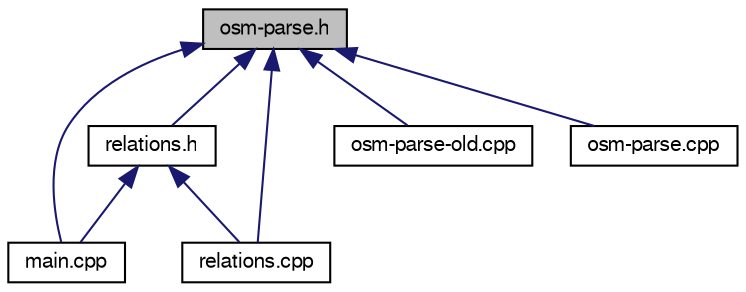 digraph G
{
  bgcolor="transparent";
  edge [fontname="FreeSans",fontsize="10",labelfontname="FreeSans",labelfontsize="10"];
  node [fontname="FreeSans",fontsize="10",shape=record];
  Node1 [label="osm-parse.h",height=0.2,width=0.4,color="black", fillcolor="grey75", style="filled" fontcolor="black"];
  Node1 -> Node2 [dir=back,color="midnightblue",fontsize="10",style="solid",fontname="FreeSans"];
  Node2 [label="main.cpp",height=0.2,width=0.4,color="black",URL="$main_8cpp.html",tooltip="Main function."];
  Node1 -> Node3 [dir=back,color="midnightblue",fontsize="10",style="solid",fontname="FreeSans"];
  Node3 [label="relations.h",height=0.2,width=0.4,color="black",URL="$relations_8h.html",tooltip="Create altitude relations from an OSMData object."];
  Node3 -> Node2 [dir=back,color="midnightblue",fontsize="10",style="solid",fontname="FreeSans"];
  Node3 -> Node4 [dir=back,color="midnightblue",fontsize="10",style="solid",fontname="FreeSans"];
  Node4 [label="relations.cpp",height=0.2,width=0.4,color="black",URL="$relations_8cpp.html",tooltip="Create altitude relations from an OSMData object."];
  Node1 -> Node5 [dir=back,color="midnightblue",fontsize="10",style="solid",fontname="FreeSans"];
  Node5 [label="osm-parse-old.cpp",height=0.2,width=0.4,color="black",URL="$osm-parse-old_8cpp.html",tooltip="Minimalistic OSM parser (old and slow)."];
  Node1 -> Node6 [dir=back,color="midnightblue",fontsize="10",style="solid",fontname="FreeSans"];
  Node6 [label="osm-parse.cpp",height=0.2,width=0.4,color="black",URL="$osm-parse_8cpp.html",tooltip="Minimalistic OSM parser."];
  Node1 -> Node4 [dir=back,color="midnightblue",fontsize="10",style="solid",fontname="FreeSans"];
}
